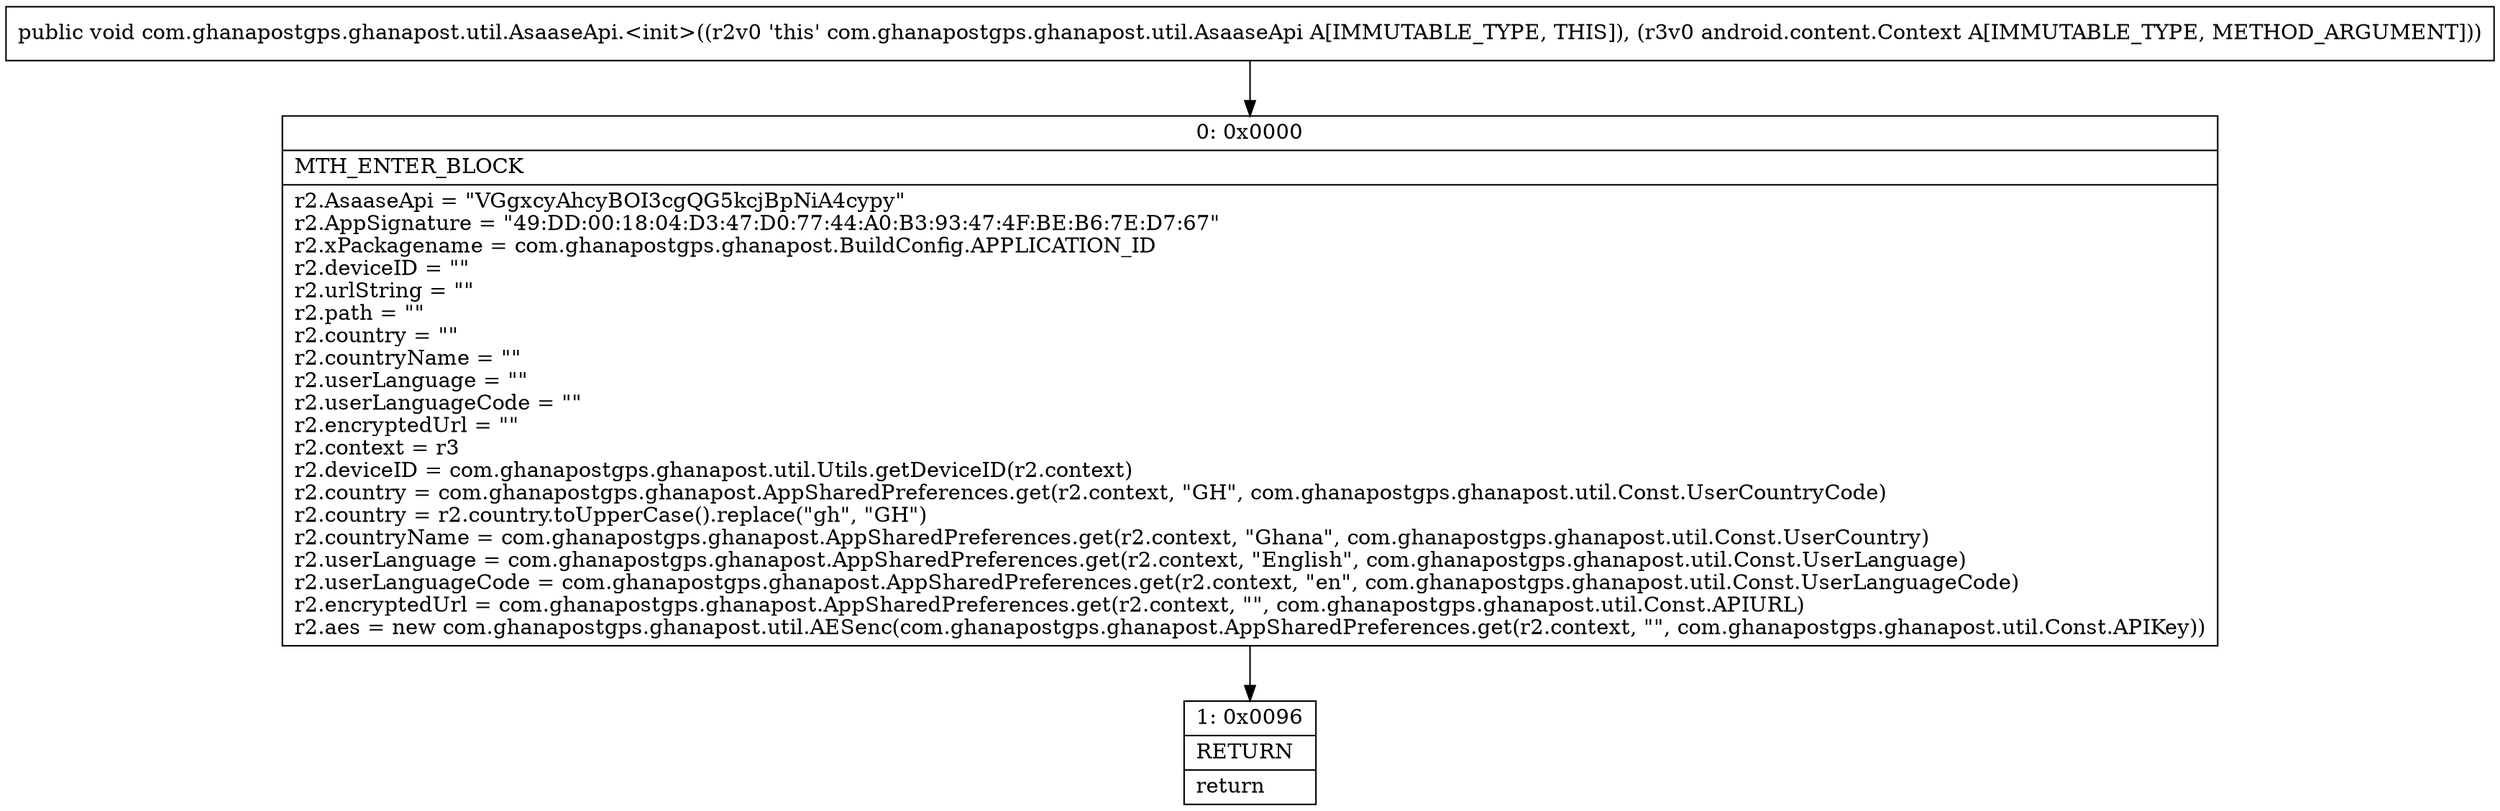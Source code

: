digraph "CFG forcom.ghanapostgps.ghanapost.util.AsaaseApi.\<init\>(Landroid\/content\/Context;)V" {
Node_0 [shape=record,label="{0\:\ 0x0000|MTH_ENTER_BLOCK\l|r2.AsaaseApi = \"VGgxcyAhcyBOI3cgQG5kcjBpNiA4cypy\"\lr2.AppSignature = \"49:DD:00:18:04:D3:47:D0:77:44:A0:B3:93:47:4F:BE:B6:7E:D7:67\"\lr2.xPackagename = com.ghanapostgps.ghanapost.BuildConfig.APPLICATION_ID\lr2.deviceID = \"\"\lr2.urlString = \"\"\lr2.path = \"\"\lr2.country = \"\"\lr2.countryName = \"\"\lr2.userLanguage = \"\"\lr2.userLanguageCode = \"\"\lr2.encryptedUrl = \"\"\lr2.context = r3\lr2.deviceID = com.ghanapostgps.ghanapost.util.Utils.getDeviceID(r2.context)\lr2.country = com.ghanapostgps.ghanapost.AppSharedPreferences.get(r2.context, \"GH\", com.ghanapostgps.ghanapost.util.Const.UserCountryCode)\lr2.country = r2.country.toUpperCase().replace(\"gh\", \"GH\")\lr2.countryName = com.ghanapostgps.ghanapost.AppSharedPreferences.get(r2.context, \"Ghana\", com.ghanapostgps.ghanapost.util.Const.UserCountry)\lr2.userLanguage = com.ghanapostgps.ghanapost.AppSharedPreferences.get(r2.context, \"English\", com.ghanapostgps.ghanapost.util.Const.UserLanguage)\lr2.userLanguageCode = com.ghanapostgps.ghanapost.AppSharedPreferences.get(r2.context, \"en\", com.ghanapostgps.ghanapost.util.Const.UserLanguageCode)\lr2.encryptedUrl = com.ghanapostgps.ghanapost.AppSharedPreferences.get(r2.context, \"\", com.ghanapostgps.ghanapost.util.Const.APIURL)\lr2.aes = new com.ghanapostgps.ghanapost.util.AESenc(com.ghanapostgps.ghanapost.AppSharedPreferences.get(r2.context, \"\", com.ghanapostgps.ghanapost.util.Const.APIKey))\l}"];
Node_1 [shape=record,label="{1\:\ 0x0096|RETURN\l|return\l}"];
MethodNode[shape=record,label="{public void com.ghanapostgps.ghanapost.util.AsaaseApi.\<init\>((r2v0 'this' com.ghanapostgps.ghanapost.util.AsaaseApi A[IMMUTABLE_TYPE, THIS]), (r3v0 android.content.Context A[IMMUTABLE_TYPE, METHOD_ARGUMENT])) }"];
MethodNode -> Node_0;
Node_0 -> Node_1;
}

